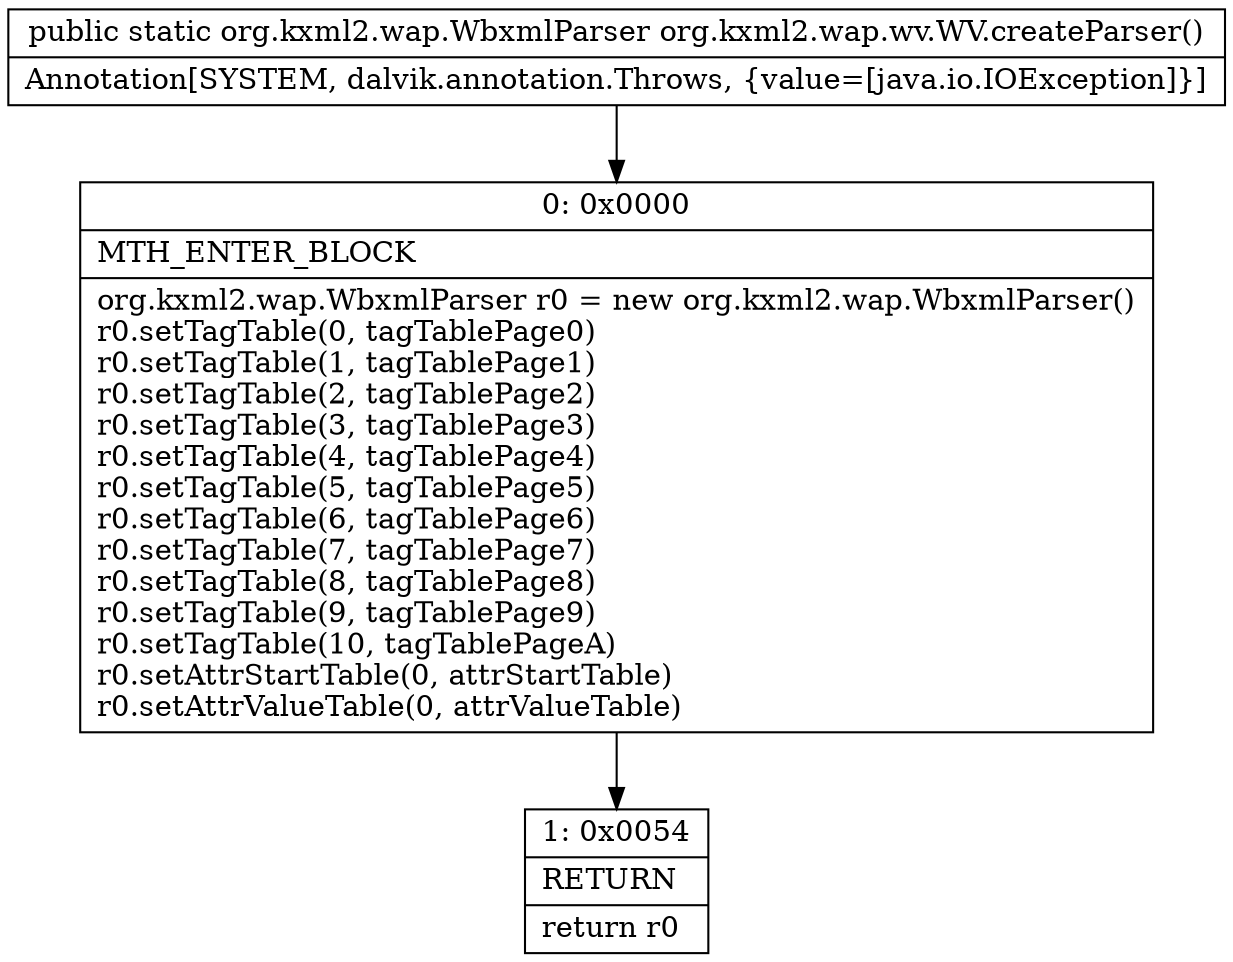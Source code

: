 digraph "CFG fororg.kxml2.wap.wv.WV.createParser()Lorg\/kxml2\/wap\/WbxmlParser;" {
Node_0 [shape=record,label="{0\:\ 0x0000|MTH_ENTER_BLOCK\l|org.kxml2.wap.WbxmlParser r0 = new org.kxml2.wap.WbxmlParser()\lr0.setTagTable(0, tagTablePage0)\lr0.setTagTable(1, tagTablePage1)\lr0.setTagTable(2, tagTablePage2)\lr0.setTagTable(3, tagTablePage3)\lr0.setTagTable(4, tagTablePage4)\lr0.setTagTable(5, tagTablePage5)\lr0.setTagTable(6, tagTablePage6)\lr0.setTagTable(7, tagTablePage7)\lr0.setTagTable(8, tagTablePage8)\lr0.setTagTable(9, tagTablePage9)\lr0.setTagTable(10, tagTablePageA)\lr0.setAttrStartTable(0, attrStartTable)\lr0.setAttrValueTable(0, attrValueTable)\l}"];
Node_1 [shape=record,label="{1\:\ 0x0054|RETURN\l|return r0\l}"];
MethodNode[shape=record,label="{public static org.kxml2.wap.WbxmlParser org.kxml2.wap.wv.WV.createParser()  | Annotation[SYSTEM, dalvik.annotation.Throws, \{value=[java.io.IOException]\}]\l}"];
MethodNode -> Node_0;
Node_0 -> Node_1;
}

